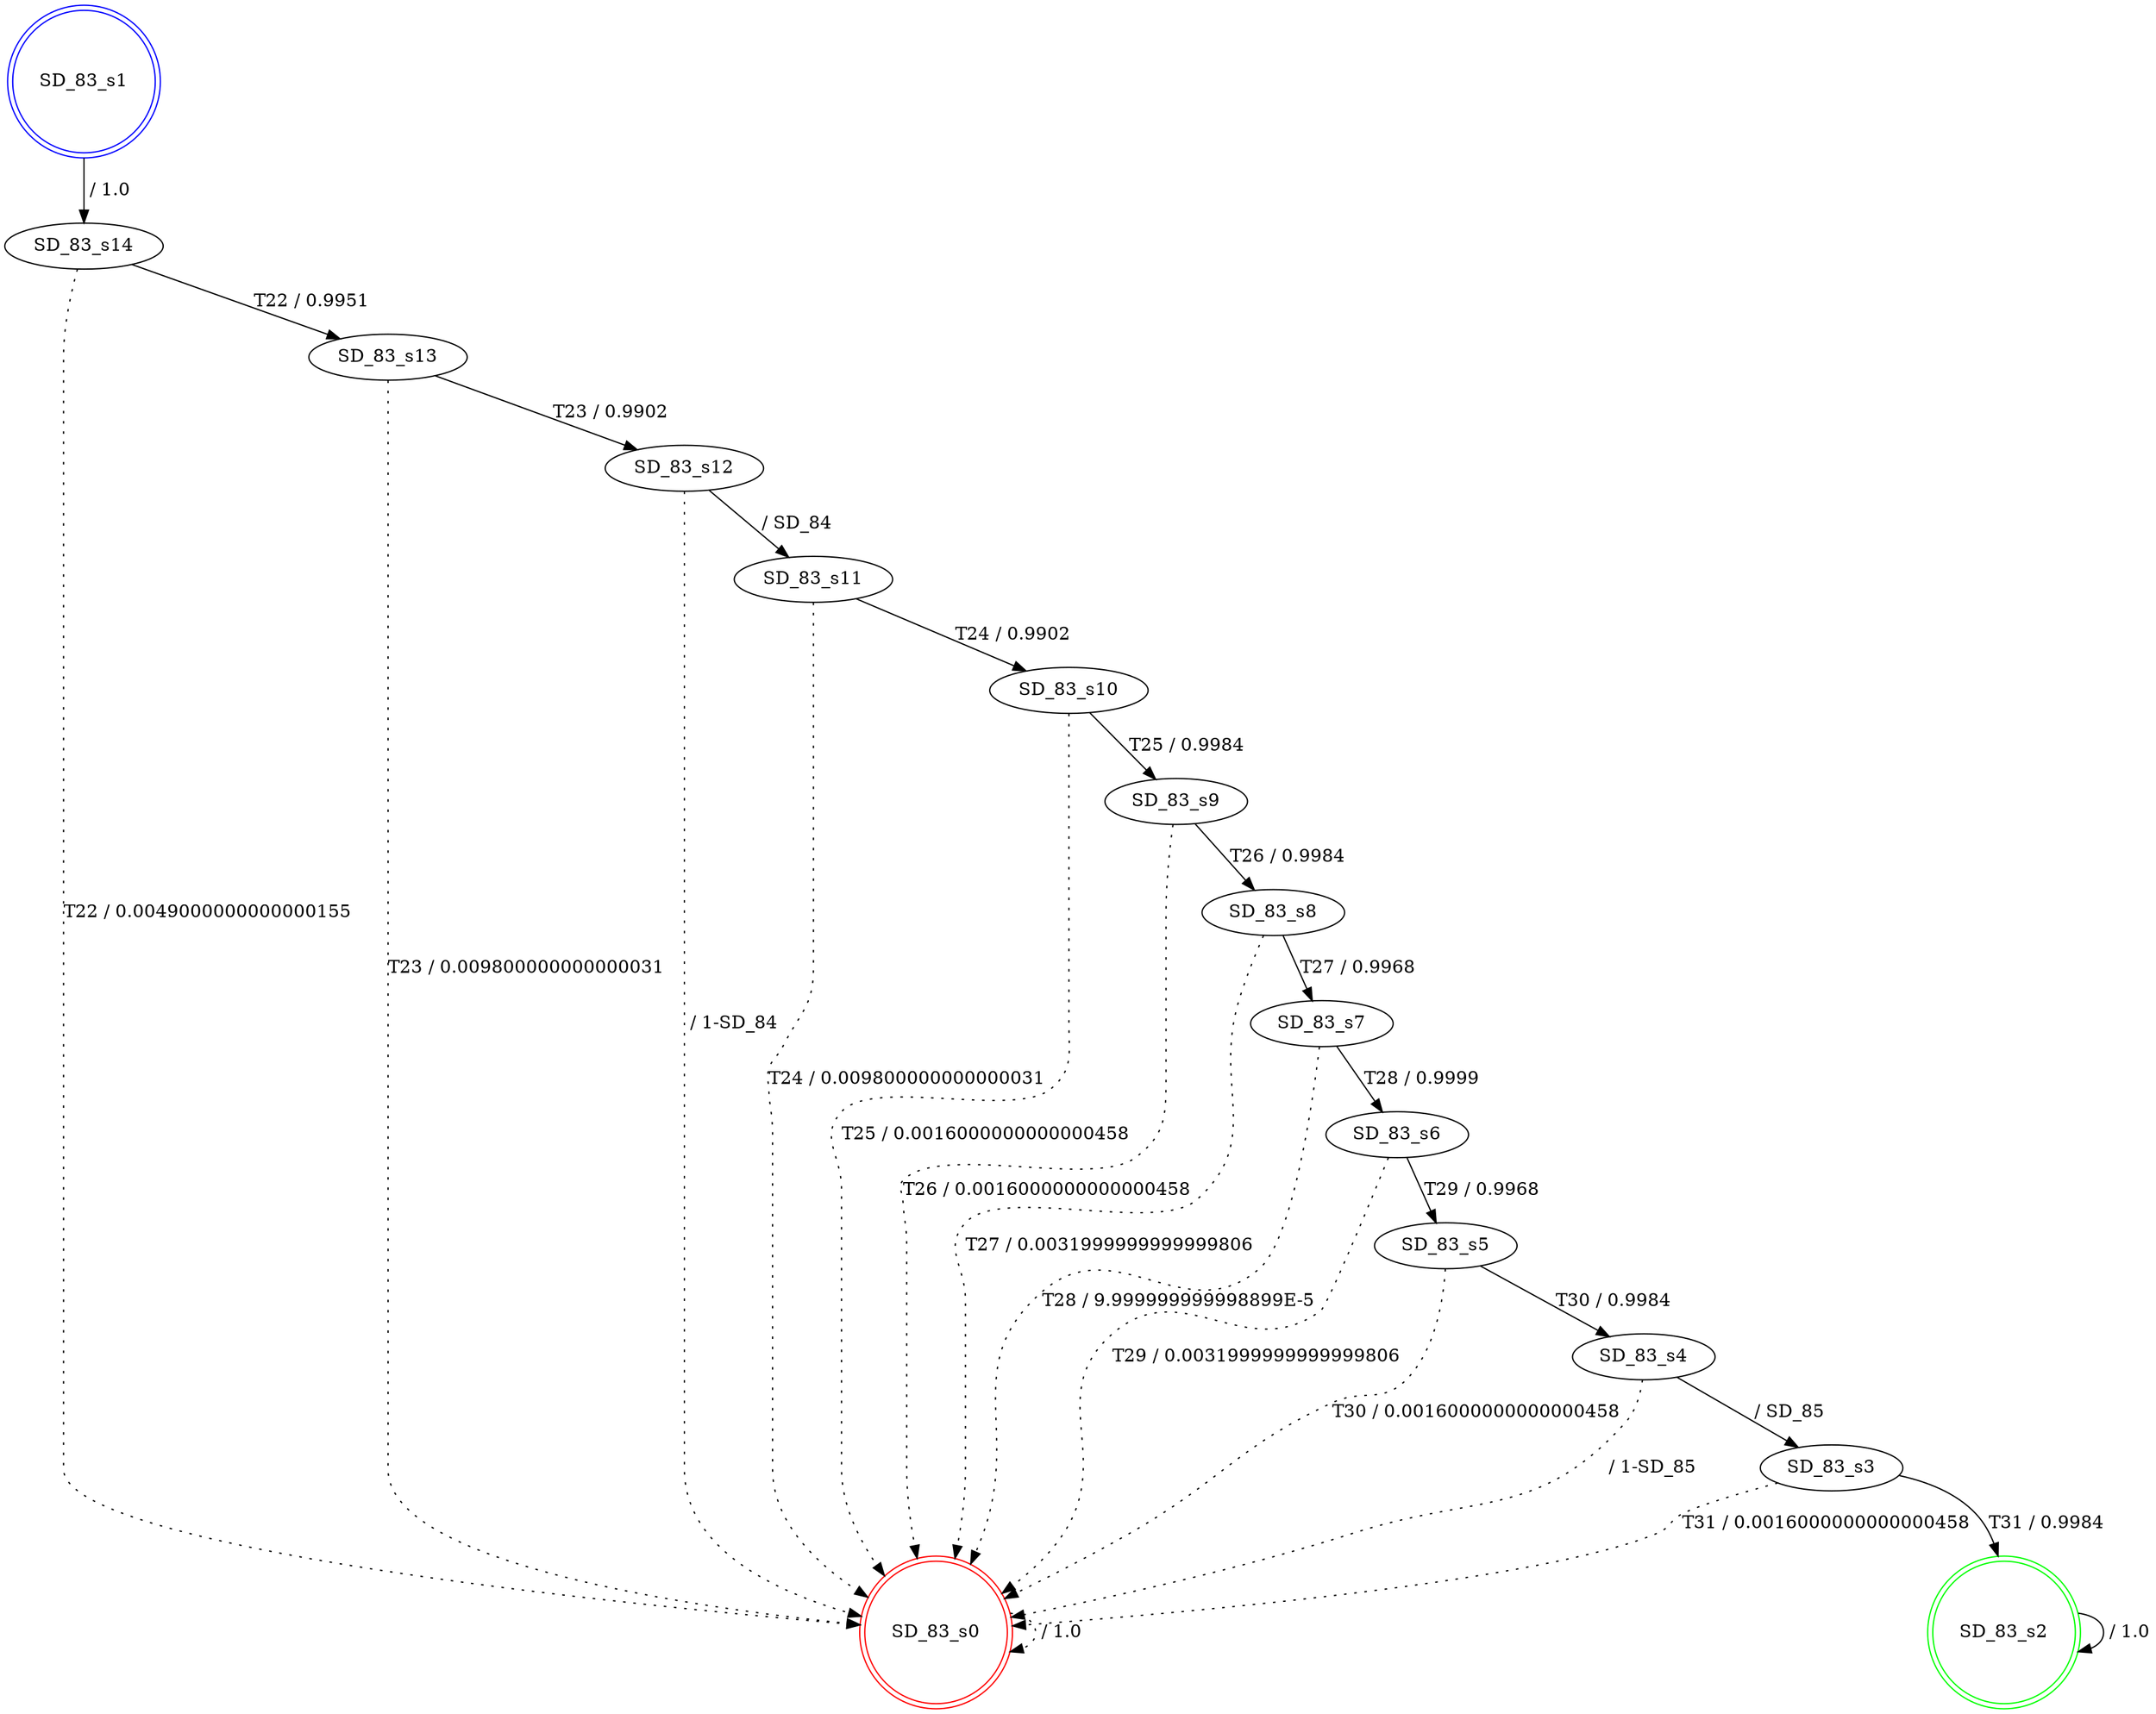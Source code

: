 digraph graphname {
SD_83_s0 [label="SD_83_s0",color=red,shape=doublecircle ];
SD_83_s1 [label="SD_83_s1",color=blue,shape=doublecircle ];
SD_83_s2 [label="SD_83_s2",color=green,shape=doublecircle ];
SD_83_s3 [label="SD_83_s3" ];
SD_83_s4 [label="SD_83_s4" ];
SD_83_s5 [label="SD_83_s5" ];
SD_83_s6 [label="SD_83_s6" ];
SD_83_s7 [label="SD_83_s7" ];
SD_83_s8 [label="SD_83_s8" ];
SD_83_s9 [label="SD_83_s9" ];
SD_83_s10 [label="SD_83_s10" ];
SD_83_s11 [label="SD_83_s11" ];
SD_83_s12 [label="SD_83_s12" ];
SD_83_s13 [label="SD_83_s13" ];
SD_83_s14 [label="SD_83_s14" ];
SD_83_s0 -> SD_83_s0 [label=" / 1.0", style=dotted];
SD_83_s1 -> SD_83_s14 [label=" / 1.0"];
SD_83_s2 -> SD_83_s2 [label=" / 1.0"];
SD_83_s3 -> SD_83_s2 [label="T31 / 0.9984"];
SD_83_s3 -> SD_83_s0 [label="T31 / 0.0016000000000000458", style=dotted];
SD_83_s4 -> SD_83_s3 [label=" / SD_85"];
SD_83_s4 -> SD_83_s0 [label=" / 1-SD_85", style=dotted];
SD_83_s5 -> SD_83_s4 [label="T30 / 0.9984"];
SD_83_s5 -> SD_83_s0 [label="T30 / 0.0016000000000000458", style=dotted];
SD_83_s6 -> SD_83_s5 [label="T29 / 0.9968"];
SD_83_s6 -> SD_83_s0 [label="T29 / 0.0031999999999999806", style=dotted];
SD_83_s7 -> SD_83_s6 [label="T28 / 0.9999"];
SD_83_s7 -> SD_83_s0 [label="T28 / 9.999999999998899E-5", style=dotted];
SD_83_s8 -> SD_83_s7 [label="T27 / 0.9968"];
SD_83_s8 -> SD_83_s0 [label="T27 / 0.0031999999999999806", style=dotted];
SD_83_s9 -> SD_83_s8 [label="T26 / 0.9984"];
SD_83_s9 -> SD_83_s0 [label="T26 / 0.0016000000000000458", style=dotted];
SD_83_s10 -> SD_83_s9 [label="T25 / 0.9984"];
SD_83_s10 -> SD_83_s0 [label="T25 / 0.0016000000000000458", style=dotted];
SD_83_s11 -> SD_83_s10 [label="T24 / 0.9902"];
SD_83_s11 -> SD_83_s0 [label="T24 / 0.009800000000000031", style=dotted];
SD_83_s12 -> SD_83_s11 [label=" / SD_84"];
SD_83_s12 -> SD_83_s0 [label=" / 1-SD_84", style=dotted];
SD_83_s13 -> SD_83_s12 [label="T23 / 0.9902"];
SD_83_s13 -> SD_83_s0 [label="T23 / 0.009800000000000031", style=dotted];
SD_83_s14 -> SD_83_s13 [label="T22 / 0.9951"];
SD_83_s14 -> SD_83_s0 [label="T22 / 0.0049000000000000155", style=dotted];
}